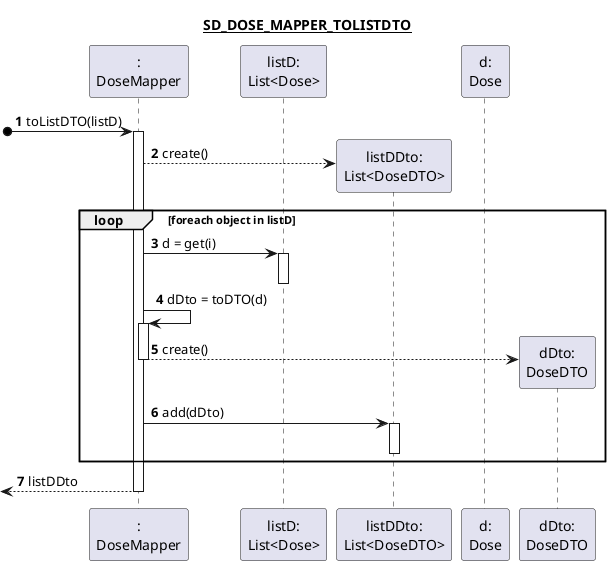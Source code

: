 @startuml
autonumber

title
<u>SD_DOSE_MAPPER_TOLISTDTO</u>
end title

participant ":\nDoseMapper" as DM
participant "listD:\nList<Dose>" as LD
participant "listDDto:\nList<DoseDTO>" as LDD
participant "d:\nDose" as D
participant "dDto:\nDoseDTO" as DD

[o-> DM : toListDTO(listD)
activate DM
DM --> LDD** : create()

loop foreach object in listD

DM -> LD : d = get(i)
activate LD
deactivate LD

DM -> DM : dDto = toDTO(d)
activate DM
DM --> DD** : create()

deactivate DM

DM -> LDD : add(dDto)
activate LDD
deactivate LDD

end loop

<-- DM : listDDto
deactivate DM
@enduml